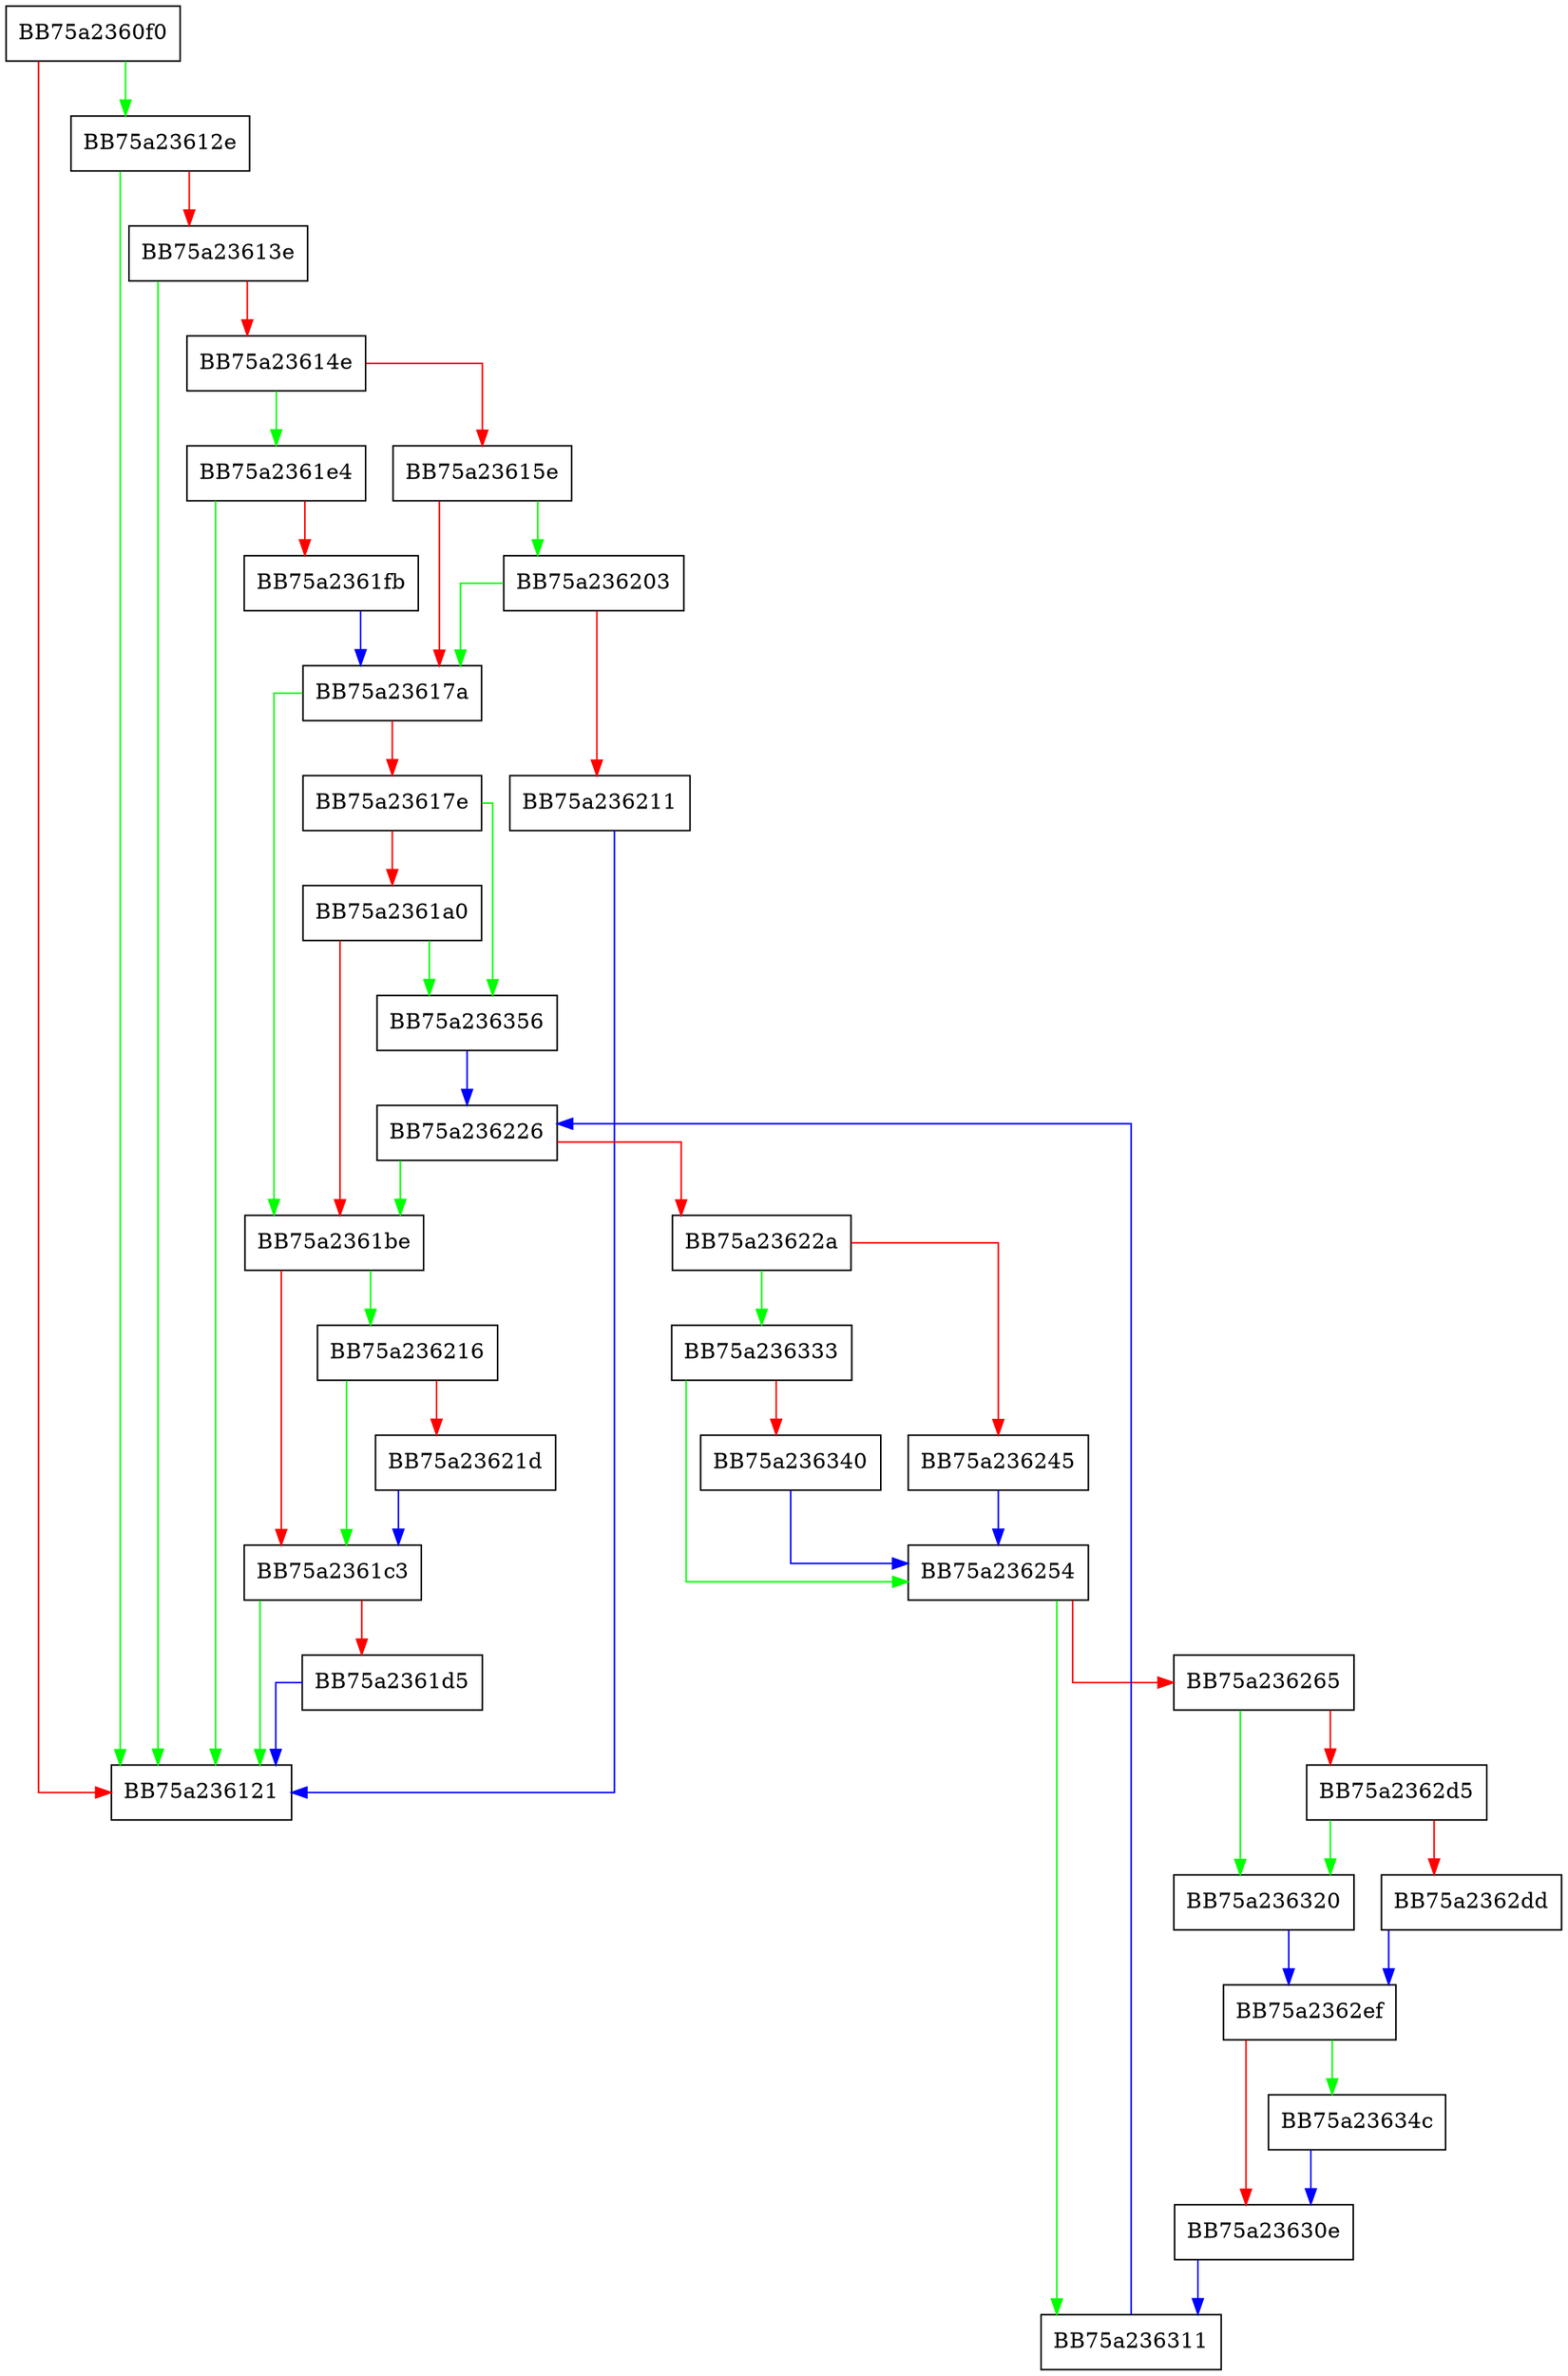 digraph post_translate {
  node [shape="box"];
  graph [splines=ortho];
  BB75a2360f0 -> BB75a23612e [color="green"];
  BB75a2360f0 -> BB75a236121 [color="red"];
  BB75a23612e -> BB75a236121 [color="green"];
  BB75a23612e -> BB75a23613e [color="red"];
  BB75a23613e -> BB75a236121 [color="green"];
  BB75a23613e -> BB75a23614e [color="red"];
  BB75a23614e -> BB75a2361e4 [color="green"];
  BB75a23614e -> BB75a23615e [color="red"];
  BB75a23615e -> BB75a236203 [color="green"];
  BB75a23615e -> BB75a23617a [color="red"];
  BB75a23617a -> BB75a2361be [color="green"];
  BB75a23617a -> BB75a23617e [color="red"];
  BB75a23617e -> BB75a236356 [color="green"];
  BB75a23617e -> BB75a2361a0 [color="red"];
  BB75a2361a0 -> BB75a236356 [color="green"];
  BB75a2361a0 -> BB75a2361be [color="red"];
  BB75a2361be -> BB75a236216 [color="green"];
  BB75a2361be -> BB75a2361c3 [color="red"];
  BB75a2361c3 -> BB75a236121 [color="green"];
  BB75a2361c3 -> BB75a2361d5 [color="red"];
  BB75a2361d5 -> BB75a236121 [color="blue"];
  BB75a2361e4 -> BB75a236121 [color="green"];
  BB75a2361e4 -> BB75a2361fb [color="red"];
  BB75a2361fb -> BB75a23617a [color="blue"];
  BB75a236203 -> BB75a23617a [color="green"];
  BB75a236203 -> BB75a236211 [color="red"];
  BB75a236211 -> BB75a236121 [color="blue"];
  BB75a236216 -> BB75a2361c3 [color="green"];
  BB75a236216 -> BB75a23621d [color="red"];
  BB75a23621d -> BB75a2361c3 [color="blue"];
  BB75a236226 -> BB75a2361be [color="green"];
  BB75a236226 -> BB75a23622a [color="red"];
  BB75a23622a -> BB75a236333 [color="green"];
  BB75a23622a -> BB75a236245 [color="red"];
  BB75a236245 -> BB75a236254 [color="blue"];
  BB75a236254 -> BB75a236311 [color="green"];
  BB75a236254 -> BB75a236265 [color="red"];
  BB75a236265 -> BB75a236320 [color="green"];
  BB75a236265 -> BB75a2362d5 [color="red"];
  BB75a2362d5 -> BB75a236320 [color="green"];
  BB75a2362d5 -> BB75a2362dd [color="red"];
  BB75a2362dd -> BB75a2362ef [color="blue"];
  BB75a2362ef -> BB75a23634c [color="green"];
  BB75a2362ef -> BB75a23630e [color="red"];
  BB75a23630e -> BB75a236311 [color="blue"];
  BB75a236311 -> BB75a236226 [color="blue"];
  BB75a236320 -> BB75a2362ef [color="blue"];
  BB75a236333 -> BB75a236254 [color="green"];
  BB75a236333 -> BB75a236340 [color="red"];
  BB75a236340 -> BB75a236254 [color="blue"];
  BB75a23634c -> BB75a23630e [color="blue"];
  BB75a236356 -> BB75a236226 [color="blue"];
}